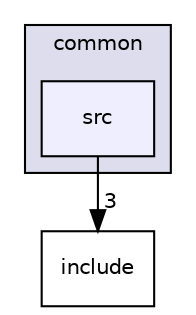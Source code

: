 digraph "/home/denis/CLionProjects/mySSH/common/src" {
  compound=true
  node [ fontsize="10", fontname="Helvetica"];
  edge [ labelfontsize="10", labelfontname="Helvetica"];
  subgraph clusterdir_bdd9a5d540de89e9fe90efdfc6973a4f {
    graph [ bgcolor="#ddddee", pencolor="black", label="common" fontname="Helvetica", fontsize="10", URL="dir_bdd9a5d540de89e9fe90efdfc6973a4f.html"]
  dir_4e4d22e38ca4e2e8207825ee2d00bc54 [shape=box, label="src", style="filled", fillcolor="#eeeeff", pencolor="black", URL="dir_4e4d22e38ca4e2e8207825ee2d00bc54.html"];
  }
  dir_11fbc4217d50ab21044e5ad6614aede5 [shape=box label="include" URL="dir_11fbc4217d50ab21044e5ad6614aede5.html"];
  dir_4e4d22e38ca4e2e8207825ee2d00bc54->dir_11fbc4217d50ab21044e5ad6614aede5 [headlabel="3", labeldistance=1.5 headhref="dir_000004_000003.html"];
}
